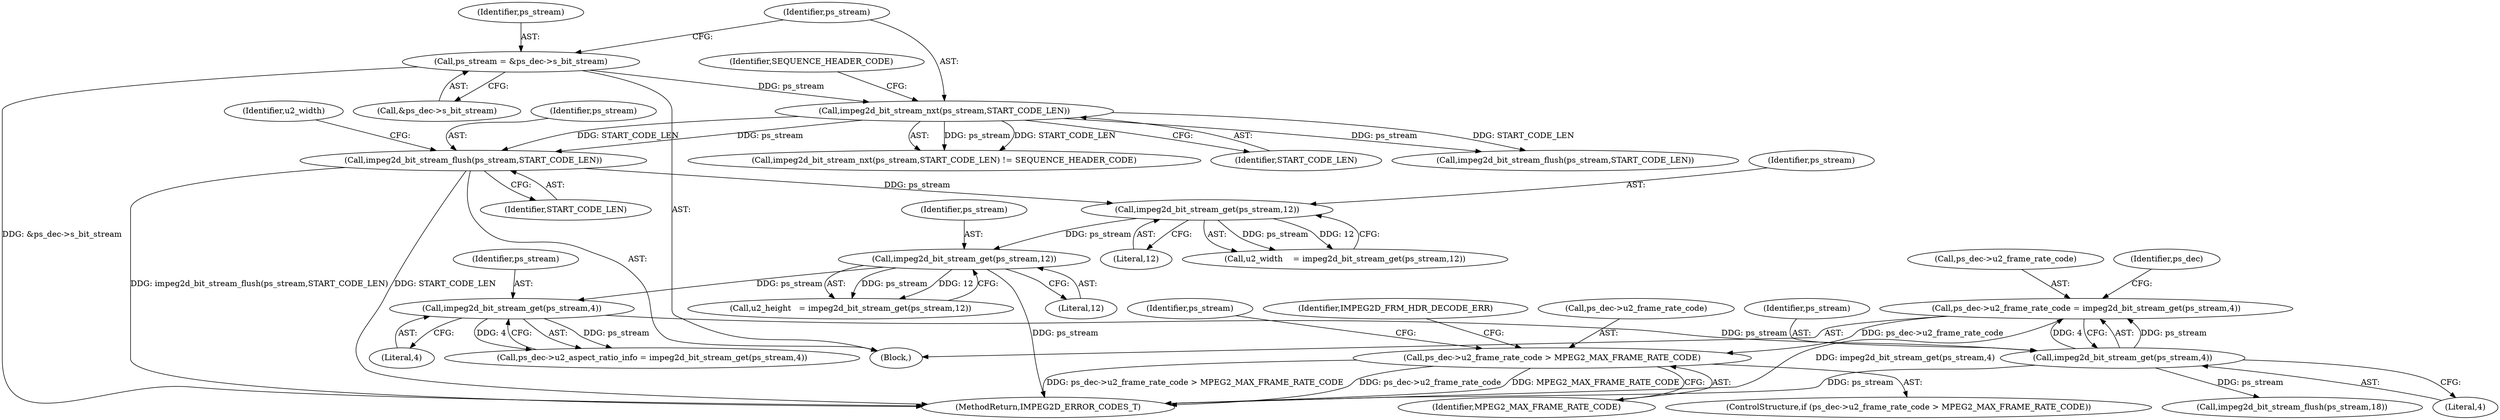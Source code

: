 digraph "0_Android_bef16671c891e16f25a7b174bc528eea109357be@pointer" {
"1000313" [label="(Call,ps_dec->u2_frame_rate_code = impeg2d_bit_stream_get(ps_stream,4))"];
"1000317" [label="(Call,impeg2d_bit_stream_get(ps_stream,4))"];
"1000310" [label="(Call,impeg2d_bit_stream_get(ps_stream,4))"];
"1000158" [label="(Call,impeg2d_bit_stream_get(ps_stream,12))"];
"1000153" [label="(Call,impeg2d_bit_stream_get(ps_stream,12))"];
"1000148" [label="(Call,impeg2d_bit_stream_flush(ps_stream,START_CODE_LEN))"];
"1000138" [label="(Call,impeg2d_bit_stream_nxt(ps_stream,START_CODE_LEN))"];
"1000128" [label="(Call,ps_stream = &ps_dec->s_bit_stream)"];
"1000321" [label="(Call,ps_dec->u2_frame_rate_code > MPEG2_MAX_FRAME_RATE_CODE)"];
"1000143" [label="(Call,impeg2d_bit_stream_flush(ps_stream,START_CODE_LEN))"];
"1000330" [label="(Identifier,ps_stream)"];
"1000156" [label="(Call,u2_height   = impeg2d_bit_stream_get(ps_stream,12))"];
"1000137" [label="(Call,impeg2d_bit_stream_nxt(ps_stream,START_CODE_LEN) != SEQUENCE_HEADER_CODE)"];
"1000128" [label="(Call,ps_stream = &ps_dec->s_bit_stream)"];
"1000321" [label="(Call,ps_dec->u2_frame_rate_code > MPEG2_MAX_FRAME_RATE_CODE)"];
"1000329" [label="(Call,impeg2d_bit_stream_flush(ps_stream,18))"];
"1000150" [label="(Identifier,START_CODE_LEN)"];
"1000141" [label="(Identifier,SEQUENCE_HEADER_CODE)"];
"1000420" [label="(MethodReturn,IMPEG2D_ERROR_CODES_T)"];
"1000313" [label="(Call,ps_dec->u2_frame_rate_code = impeg2d_bit_stream_get(ps_stream,4))"];
"1000320" [label="(ControlStructure,if (ps_dec->u2_frame_rate_code > MPEG2_MAX_FRAME_RATE_CODE))"];
"1000314" [label="(Call,ps_dec->u2_frame_rate_code)"];
"1000155" [label="(Literal,12)"];
"1000152" [label="(Identifier,u2_width)"];
"1000159" [label="(Identifier,ps_stream)"];
"1000140" [label="(Identifier,START_CODE_LEN)"];
"1000129" [label="(Identifier,ps_stream)"];
"1000311" [label="(Identifier,ps_stream)"];
"1000138" [label="(Call,impeg2d_bit_stream_nxt(ps_stream,START_CODE_LEN))"];
"1000126" [label="(Block,)"];
"1000130" [label="(Call,&ps_dec->s_bit_stream)"];
"1000328" [label="(Identifier,IMPEG2D_FRM_HDR_DECODE_ERR)"];
"1000318" [label="(Identifier,ps_stream)"];
"1000323" [label="(Identifier,ps_dec)"];
"1000306" [label="(Call,ps_dec->u2_aspect_ratio_info = impeg2d_bit_stream_get(ps_stream,4))"];
"1000139" [label="(Identifier,ps_stream)"];
"1000158" [label="(Call,impeg2d_bit_stream_get(ps_stream,12))"];
"1000319" [label="(Literal,4)"];
"1000148" [label="(Call,impeg2d_bit_stream_flush(ps_stream,START_CODE_LEN))"];
"1000149" [label="(Identifier,ps_stream)"];
"1000312" [label="(Literal,4)"];
"1000153" [label="(Call,impeg2d_bit_stream_get(ps_stream,12))"];
"1000154" [label="(Identifier,ps_stream)"];
"1000325" [label="(Identifier,MPEG2_MAX_FRAME_RATE_CODE)"];
"1000317" [label="(Call,impeg2d_bit_stream_get(ps_stream,4))"];
"1000160" [label="(Literal,12)"];
"1000322" [label="(Call,ps_dec->u2_frame_rate_code)"];
"1000151" [label="(Call,u2_width    = impeg2d_bit_stream_get(ps_stream,12))"];
"1000310" [label="(Call,impeg2d_bit_stream_get(ps_stream,4))"];
"1000313" -> "1000126"  [label="AST: "];
"1000313" -> "1000317"  [label="CFG: "];
"1000314" -> "1000313"  [label="AST: "];
"1000317" -> "1000313"  [label="AST: "];
"1000323" -> "1000313"  [label="CFG: "];
"1000313" -> "1000420"  [label="DDG: impeg2d_bit_stream_get(ps_stream,4)"];
"1000317" -> "1000313"  [label="DDG: ps_stream"];
"1000317" -> "1000313"  [label="DDG: 4"];
"1000313" -> "1000321"  [label="DDG: ps_dec->u2_frame_rate_code"];
"1000317" -> "1000319"  [label="CFG: "];
"1000318" -> "1000317"  [label="AST: "];
"1000319" -> "1000317"  [label="AST: "];
"1000317" -> "1000420"  [label="DDG: ps_stream"];
"1000310" -> "1000317"  [label="DDG: ps_stream"];
"1000317" -> "1000329"  [label="DDG: ps_stream"];
"1000310" -> "1000306"  [label="AST: "];
"1000310" -> "1000312"  [label="CFG: "];
"1000311" -> "1000310"  [label="AST: "];
"1000312" -> "1000310"  [label="AST: "];
"1000306" -> "1000310"  [label="CFG: "];
"1000310" -> "1000306"  [label="DDG: ps_stream"];
"1000310" -> "1000306"  [label="DDG: 4"];
"1000158" -> "1000310"  [label="DDG: ps_stream"];
"1000158" -> "1000156"  [label="AST: "];
"1000158" -> "1000160"  [label="CFG: "];
"1000159" -> "1000158"  [label="AST: "];
"1000160" -> "1000158"  [label="AST: "];
"1000156" -> "1000158"  [label="CFG: "];
"1000158" -> "1000420"  [label="DDG: ps_stream"];
"1000158" -> "1000156"  [label="DDG: ps_stream"];
"1000158" -> "1000156"  [label="DDG: 12"];
"1000153" -> "1000158"  [label="DDG: ps_stream"];
"1000153" -> "1000151"  [label="AST: "];
"1000153" -> "1000155"  [label="CFG: "];
"1000154" -> "1000153"  [label="AST: "];
"1000155" -> "1000153"  [label="AST: "];
"1000151" -> "1000153"  [label="CFG: "];
"1000153" -> "1000151"  [label="DDG: ps_stream"];
"1000153" -> "1000151"  [label="DDG: 12"];
"1000148" -> "1000153"  [label="DDG: ps_stream"];
"1000148" -> "1000126"  [label="AST: "];
"1000148" -> "1000150"  [label="CFG: "];
"1000149" -> "1000148"  [label="AST: "];
"1000150" -> "1000148"  [label="AST: "];
"1000152" -> "1000148"  [label="CFG: "];
"1000148" -> "1000420"  [label="DDG: impeg2d_bit_stream_flush(ps_stream,START_CODE_LEN)"];
"1000148" -> "1000420"  [label="DDG: START_CODE_LEN"];
"1000138" -> "1000148"  [label="DDG: ps_stream"];
"1000138" -> "1000148"  [label="DDG: START_CODE_LEN"];
"1000138" -> "1000137"  [label="AST: "];
"1000138" -> "1000140"  [label="CFG: "];
"1000139" -> "1000138"  [label="AST: "];
"1000140" -> "1000138"  [label="AST: "];
"1000141" -> "1000138"  [label="CFG: "];
"1000138" -> "1000137"  [label="DDG: ps_stream"];
"1000138" -> "1000137"  [label="DDG: START_CODE_LEN"];
"1000128" -> "1000138"  [label="DDG: ps_stream"];
"1000138" -> "1000143"  [label="DDG: ps_stream"];
"1000138" -> "1000143"  [label="DDG: START_CODE_LEN"];
"1000128" -> "1000126"  [label="AST: "];
"1000128" -> "1000130"  [label="CFG: "];
"1000129" -> "1000128"  [label="AST: "];
"1000130" -> "1000128"  [label="AST: "];
"1000139" -> "1000128"  [label="CFG: "];
"1000128" -> "1000420"  [label="DDG: &ps_dec->s_bit_stream"];
"1000321" -> "1000320"  [label="AST: "];
"1000321" -> "1000325"  [label="CFG: "];
"1000322" -> "1000321"  [label="AST: "];
"1000325" -> "1000321"  [label="AST: "];
"1000328" -> "1000321"  [label="CFG: "];
"1000330" -> "1000321"  [label="CFG: "];
"1000321" -> "1000420"  [label="DDG: ps_dec->u2_frame_rate_code"];
"1000321" -> "1000420"  [label="DDG: MPEG2_MAX_FRAME_RATE_CODE"];
"1000321" -> "1000420"  [label="DDG: ps_dec->u2_frame_rate_code > MPEG2_MAX_FRAME_RATE_CODE"];
}
